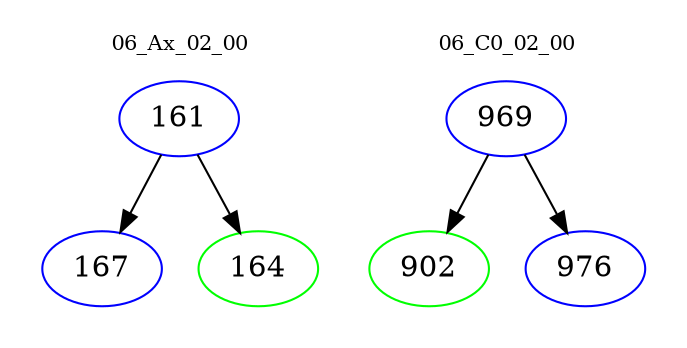 digraph{
subgraph cluster_0 {
color = white
label = "06_Ax_02_00";
fontsize=10;
T0_161 [label="161", color="blue"]
T0_161 -> T0_167 [color="black"]
T0_167 [label="167", color="blue"]
T0_161 -> T0_164 [color="black"]
T0_164 [label="164", color="green"]
}
subgraph cluster_1 {
color = white
label = "06_C0_02_00";
fontsize=10;
T1_969 [label="969", color="blue"]
T1_969 -> T1_902 [color="black"]
T1_902 [label="902", color="green"]
T1_969 -> T1_976 [color="black"]
T1_976 [label="976", color="blue"]
}
}
